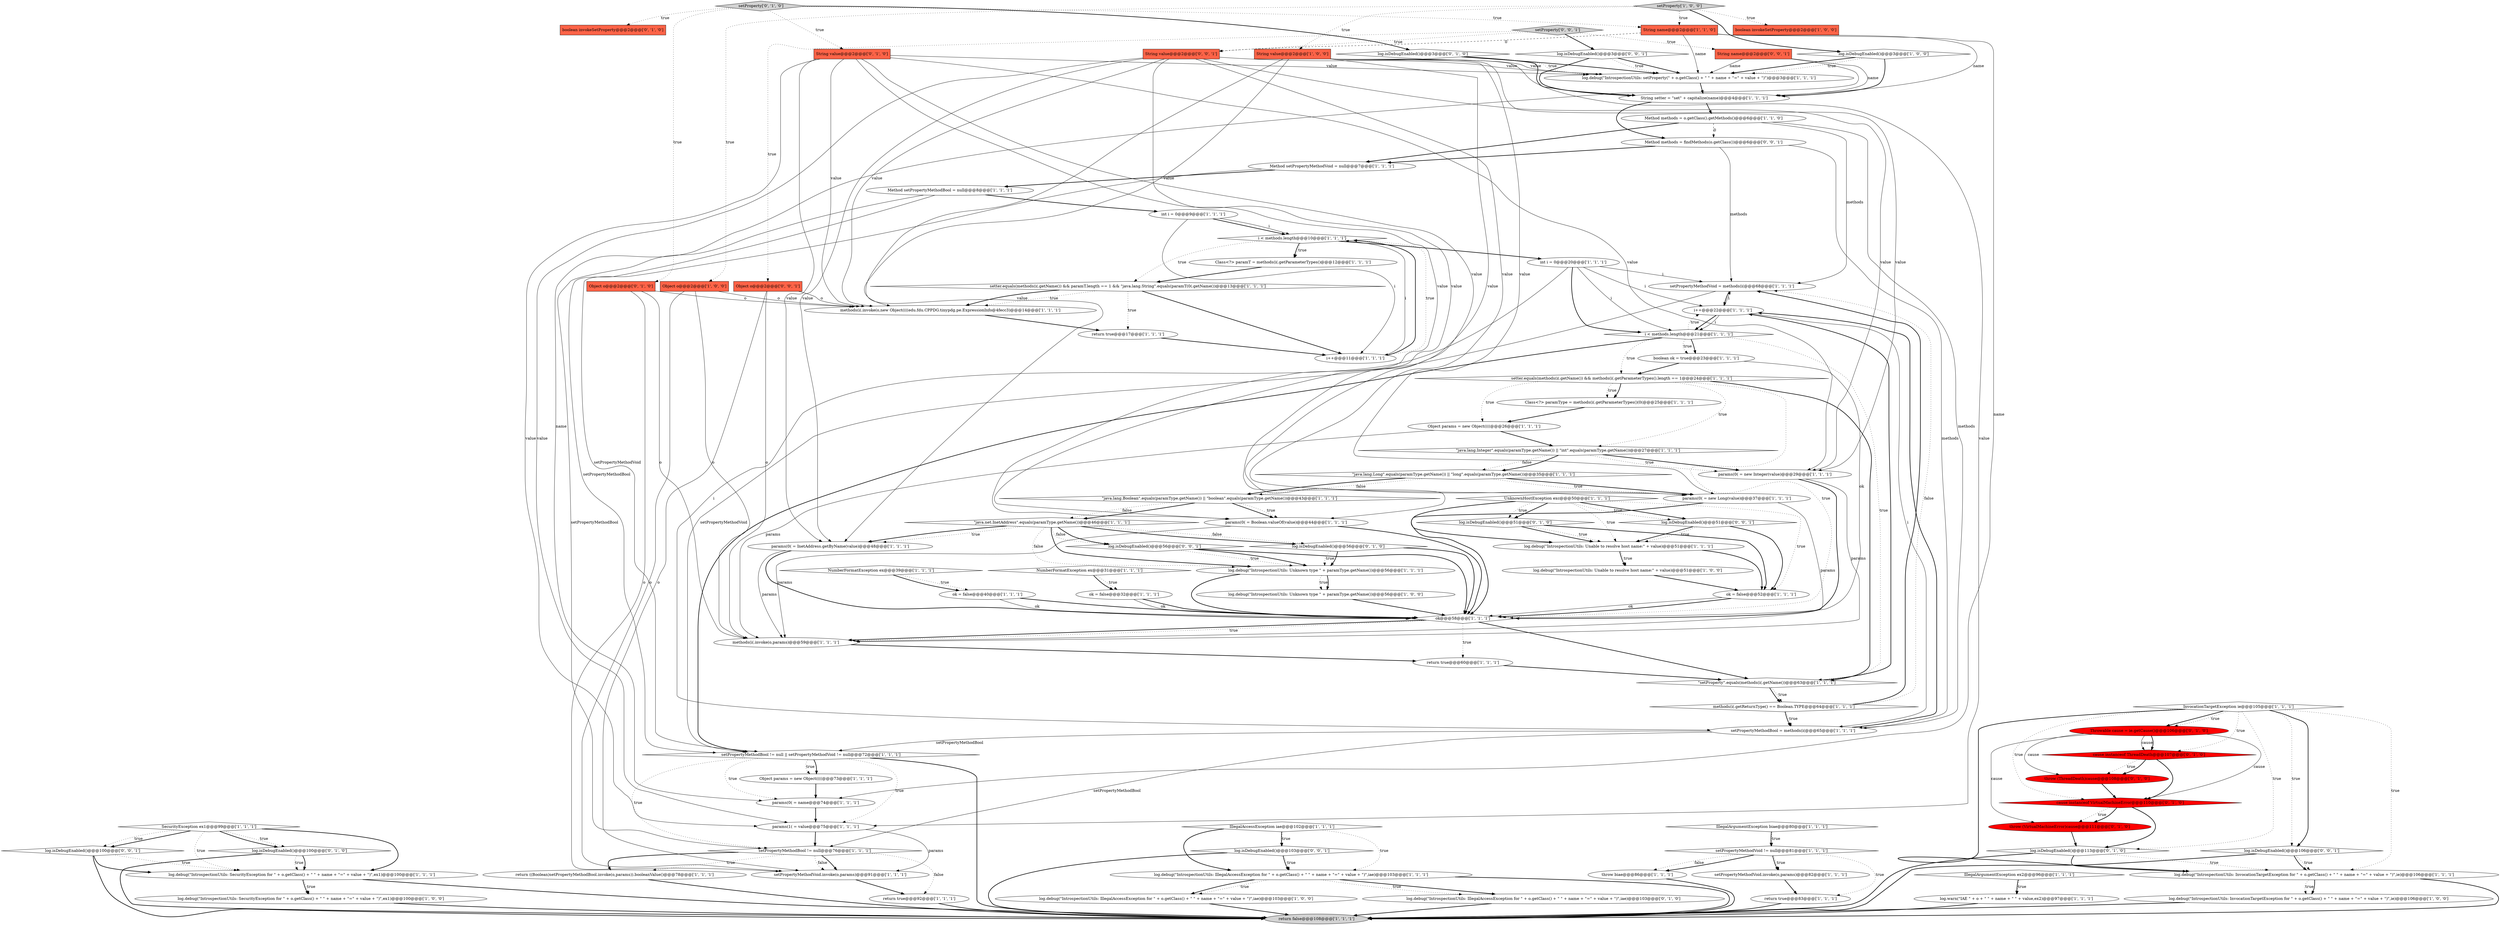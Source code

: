 digraph {
23 [style = filled, label = "Object params = new Object((((@@@73@@@['1', '1', '1']", fillcolor = white, shape = ellipse image = "AAA0AAABBB1BBB"];
50 [style = filled, label = "Class<?> paramType = methods(i(.getParameterTypes()(0(@@@25@@@['1', '1', '1']", fillcolor = white, shape = ellipse image = "AAA0AAABBB1BBB"];
84 [style = filled, label = "setProperty['0', '1', '0']", fillcolor = lightgray, shape = diamond image = "AAA0AAABBB2BBB"];
0 [style = filled, label = "Method setPropertyMethodBool = null@@@8@@@['1', '1', '1']", fillcolor = white, shape = ellipse image = "AAA0AAABBB1BBB"];
76 [style = filled, label = "cause instanceof ThreadDeath@@@107@@@['0', '1', '0']", fillcolor = red, shape = diamond image = "AAA1AAABBB2BBB"];
81 [style = filled, label = "log.isDebugEnabled()@@@56@@@['0', '1', '0']", fillcolor = white, shape = diamond image = "AAA0AAABBB2BBB"];
39 [style = filled, label = "setPropertyMethodBool != null || setPropertyMethodVoid != null@@@72@@@['1', '1', '1']", fillcolor = white, shape = diamond image = "AAA0AAABBB1BBB"];
72 [style = filled, label = "\"java.net.InetAddress\".equals(paramType.getName())@@@46@@@['1', '1', '1']", fillcolor = white, shape = diamond image = "AAA0AAABBB1BBB"];
93 [style = filled, label = "log.isDebugEnabled()@@@100@@@['0', '0', '1']", fillcolor = white, shape = diamond image = "AAA0AAABBB3BBB"];
14 [style = filled, label = "log.debug(\"IntrospectionUtils: SecurityException for \" + o.getClass() + \" \" + name + \"=\" + value + \")\",ex1)@@@100@@@['1', '0', '0']", fillcolor = white, shape = ellipse image = "AAA0AAABBB1BBB"];
16 [style = filled, label = "log.debug(\"IntrospectionUtils: SecurityException for \" + o.getClass() + \" \" + name + \"=\" + value + \")\",ex1)@@@100@@@['1', '1', '1']", fillcolor = white, shape = ellipse image = "AAA0AAABBB1BBB"];
43 [style = filled, label = "ok = false@@@52@@@['1', '1', '1']", fillcolor = white, shape = ellipse image = "AAA0AAABBB1BBB"];
15 [style = filled, label = "SecurityException ex1@@@99@@@['1', '1', '1']", fillcolor = white, shape = diamond image = "AAA0AAABBB1BBB"];
61 [style = filled, label = "log.debug(\"IntrospectionUtils: setProperty(\" + o.getClass() + \" \" + name + \"=\" + value + \")\")@@@3@@@['1', '1', '1']", fillcolor = white, shape = ellipse image = "AAA0AAABBB1BBB"];
55 [style = filled, label = "log.isDebugEnabled()@@@3@@@['1', '0', '0']", fillcolor = white, shape = diamond image = "AAA0AAABBB1BBB"];
94 [style = filled, label = "log.isDebugEnabled()@@@3@@@['0', '0', '1']", fillcolor = white, shape = diamond image = "AAA0AAABBB3BBB"];
9 [style = filled, label = "setPropertyMethodVoid = methods(i(@@@68@@@['1', '1', '1']", fillcolor = white, shape = ellipse image = "AAA0AAABBB1BBB"];
12 [style = filled, label = "log.debug(\"IntrospectionUtils: InvocationTargetException for \" + o.getClass() + \" \" + name + \"=\" + value + \")\",ie)@@@106@@@['1', '0', '0']", fillcolor = white, shape = ellipse image = "AAA0AAABBB1BBB"];
4 [style = filled, label = "log.debug(\"IntrospectionUtils: IllegalAccessException for \" + o.getClass() + \" \" + name + \"=\" + value + \")\",iae)@@@103@@@['1', '0', '0']", fillcolor = white, shape = ellipse image = "AAA0AAABBB1BBB"];
85 [style = filled, label = "cause instanceof VirtualMachineError@@@110@@@['0', '1', '0']", fillcolor = red, shape = diamond image = "AAA1AAABBB2BBB"];
59 [style = filled, label = "NumberFormatException ex@@@39@@@['1', '1', '1']", fillcolor = white, shape = diamond image = "AAA0AAABBB1BBB"];
19 [style = filled, label = "UnknownHostException exc@@@50@@@['1', '1', '1']", fillcolor = white, shape = diamond image = "AAA0AAABBB1BBB"];
79 [style = filled, label = "Object o@@@2@@@['0', '1', '0']", fillcolor = tomato, shape = box image = "AAA0AAABBB2BBB"];
1 [style = filled, label = "setProperty['1', '0', '0']", fillcolor = lightgray, shape = diamond image = "AAA0AAABBB1BBB"];
37 [style = filled, label = "IllegalAccessException iae@@@102@@@['1', '1', '1']", fillcolor = white, shape = diamond image = "AAA0AAABBB1BBB"];
17 [style = filled, label = "Object o@@@2@@@['1', '0', '0']", fillcolor = tomato, shape = box image = "AAA0AAABBB1BBB"];
57 [style = filled, label = "\"java.lang.Boolean\".equals(paramType.getName()) || \"boolean\".equals(paramType.getName())@@@43@@@['1', '1', '1']", fillcolor = white, shape = diamond image = "AAA0AAABBB1BBB"];
6 [style = filled, label = "params(1( = value@@@75@@@['1', '1', '1']", fillcolor = white, shape = ellipse image = "AAA0AAABBB1BBB"];
92 [style = filled, label = "log.isDebugEnabled()@@@106@@@['0', '0', '1']", fillcolor = white, shape = diamond image = "AAA0AAABBB3BBB"];
65 [style = filled, label = "IllegalArgumentException biae@@@80@@@['1', '1', '1']", fillcolor = white, shape = diamond image = "AAA0AAABBB1BBB"];
8 [style = filled, label = "log.debug(\"IntrospectionUtils: IllegalAccessException for \" + o.getClass() + \" \" + name + \"=\" + value + \")\",iae)@@@103@@@['1', '1', '1']", fillcolor = white, shape = ellipse image = "AAA0AAABBB1BBB"];
90 [style = filled, label = "log.isDebugEnabled()@@@103@@@['0', '0', '1']", fillcolor = white, shape = diamond image = "AAA0AAABBB3BBB"];
47 [style = filled, label = "Method setPropertyMethodVoid = null@@@7@@@['1', '1', '1']", fillcolor = white, shape = ellipse image = "AAA0AAABBB1BBB"];
33 [style = filled, label = "return true@@@83@@@['1', '1', '1']", fillcolor = white, shape = ellipse image = "AAA0AAABBB1BBB"];
91 [style = filled, label = "String name@@@2@@@['0', '0', '1']", fillcolor = tomato, shape = box image = "AAA0AAABBB3BBB"];
51 [style = filled, label = "setPropertyMethodVoid.invoke(o,params)@@@91@@@['1', '1', '1']", fillcolor = white, shape = ellipse image = "AAA0AAABBB1BBB"];
71 [style = filled, label = "String name@@@2@@@['1', '1', '0']", fillcolor = tomato, shape = box image = "AAA0AAABBB1BBB"];
82 [style = filled, label = "log.debug(\"IntrospectionUtils: IllegalAccessException for \" + o.getClass() + \" \" + name + \"=\" + value + \")\",iae)@@@103@@@['0', '1', '0']", fillcolor = white, shape = ellipse image = "AAA0AAABBB2BBB"];
27 [style = filled, label = "Method methods = o.getClass().getMethods()@@@6@@@['1', '1', '0']", fillcolor = white, shape = ellipse image = "AAA0AAABBB1BBB"];
87 [style = filled, label = "Throwable cause = ie.getCause()@@@106@@@['0', '1', '0']", fillcolor = red, shape = ellipse image = "AAA1AAABBB2BBB"];
70 [style = filled, label = "i < methods.length@@@10@@@['1', '1', '1']", fillcolor = white, shape = diamond image = "AAA0AAABBB1BBB"];
89 [style = filled, label = "throw (VirtualMachineError)cause@@@111@@@['0', '1', '0']", fillcolor = red, shape = ellipse image = "AAA1AAABBB2BBB"];
40 [style = filled, label = "log.debug(\"IntrospectionUtils: Unknown type \" + paramType.getName())@@@56@@@['1', '1', '1']", fillcolor = white, shape = ellipse image = "AAA0AAABBB1BBB"];
53 [style = filled, label = "IllegalArgumentException ex2@@@96@@@['1', '1', '1']", fillcolor = white, shape = diamond image = "AAA0AAABBB1BBB"];
99 [style = filled, label = "String value@@@2@@@['0', '0', '1']", fillcolor = tomato, shape = box image = "AAA0AAABBB3BBB"];
26 [style = filled, label = "NumberFormatException ex@@@31@@@['1', '1', '1']", fillcolor = white, shape = diamond image = "AAA0AAABBB1BBB"];
78 [style = filled, label = "log.isDebugEnabled()@@@113@@@['0', '1', '0']", fillcolor = white, shape = diamond image = "AAA0AAABBB2BBB"];
58 [style = filled, label = "return true@@@17@@@['1', '1', '1']", fillcolor = white, shape = ellipse image = "AAA0AAABBB1BBB"];
80 [style = filled, label = "log.isDebugEnabled()@@@3@@@['0', '1', '0']", fillcolor = white, shape = diamond image = "AAA0AAABBB2BBB"];
31 [style = filled, label = "log.debug(\"IntrospectionUtils: Unknown type \" + paramType.getName())@@@56@@@['1', '0', '0']", fillcolor = white, shape = ellipse image = "AAA0AAABBB1BBB"];
96 [style = filled, label = "log.isDebugEnabled()@@@51@@@['0', '0', '1']", fillcolor = white, shape = diamond image = "AAA0AAABBB3BBB"];
68 [style = filled, label = "log.debug(\"IntrospectionUtils: Unable to resolve host name:\" + value)@@@51@@@['1', '1', '1']", fillcolor = white, shape = ellipse image = "AAA0AAABBB1BBB"];
56 [style = filled, label = "boolean invokeSetProperty@@@2@@@['1', '0', '0']", fillcolor = tomato, shape = box image = "AAA0AAABBB1BBB"];
34 [style = filled, label = "boolean ok = true@@@23@@@['1', '1', '1']", fillcolor = white, shape = ellipse image = "AAA0AAABBB1BBB"];
69 [style = filled, label = "methods(i(.getReturnType() == Boolean.TYPE@@@64@@@['1', '1', '1']", fillcolor = white, shape = diamond image = "AAA0AAABBB1BBB"];
95 [style = filled, label = "Method methods = findMethods(o.getClass())@@@6@@@['0', '0', '1']", fillcolor = white, shape = ellipse image = "AAA0AAABBB3BBB"];
20 [style = filled, label = "int i = 0@@@9@@@['1', '1', '1']", fillcolor = white, shape = ellipse image = "AAA0AAABBB1BBB"];
60 [style = filled, label = "String setter = \"set\" + capitalize(name)@@@4@@@['1', '1', '1']", fillcolor = white, shape = ellipse image = "AAA0AAABBB1BBB"];
41 [style = filled, label = "setPropertyMethodVoid != null@@@81@@@['1', '1', '1']", fillcolor = white, shape = diamond image = "AAA0AAABBB1BBB"];
86 [style = filled, label = "String value@@@2@@@['0', '1', '0']", fillcolor = tomato, shape = box image = "AAA0AAABBB2BBB"];
18 [style = filled, label = "InvocationTargetException ie@@@105@@@['1', '1', '1']", fillcolor = white, shape = diamond image = "AAA0AAABBB1BBB"];
30 [style = filled, label = "i < methods.length@@@21@@@['1', '1', '1']", fillcolor = white, shape = diamond image = "AAA0AAABBB1BBB"];
98 [style = filled, label = "Object o@@@2@@@['0', '0', '1']", fillcolor = tomato, shape = box image = "AAA0AAABBB3BBB"];
77 [style = filled, label = "log.isDebugEnabled()@@@100@@@['0', '1', '0']", fillcolor = white, shape = diamond image = "AAA0AAABBB2BBB"];
28 [style = filled, label = "methods(i(.invoke(o,params)@@@59@@@['1', '1', '1']", fillcolor = white, shape = ellipse image = "AAA0AAABBB1BBB"];
2 [style = filled, label = "params(0( = new Long(value)@@@37@@@['1', '1', '1']", fillcolor = white, shape = ellipse image = "AAA0AAABBB1BBB"];
11 [style = filled, label = "\"java.lang.Integer\".equals(paramType.getName()) || \"int\".equals(paramType.getName())@@@27@@@['1', '1', '1']", fillcolor = white, shape = diamond image = "AAA0AAABBB1BBB"];
25 [style = filled, label = "setPropertyMethodVoid.invoke(o,params)@@@82@@@['1', '1', '1']", fillcolor = white, shape = ellipse image = "AAA0AAABBB1BBB"];
24 [style = filled, label = "\"java.lang.Long\".equals(paramType.getName()) || \"long\".equals(paramType.getName())@@@35@@@['1', '1', '1']", fillcolor = white, shape = diamond image = "AAA0AAABBB1BBB"];
100 [style = filled, label = "setProperty['0', '0', '1']", fillcolor = lightgray, shape = diamond image = "AAA0AAABBB3BBB"];
64 [style = filled, label = "return ((Boolean)setPropertyMethodBool.invoke(o,params)).booleanValue()@@@78@@@['1', '1', '1']", fillcolor = white, shape = ellipse image = "AAA0AAABBB1BBB"];
48 [style = filled, label = "setPropertyMethodBool = methods(i(@@@65@@@['1', '1', '1']", fillcolor = white, shape = ellipse image = "AAA0AAABBB1BBB"];
36 [style = filled, label = "\"setProperty\".equals(methods(i(.getName())@@@63@@@['1', '1', '1']", fillcolor = white, shape = diamond image = "AAA0AAABBB1BBB"];
66 [style = filled, label = "log.debug(\"IntrospectionUtils: InvocationTargetException for \" + o.getClass() + \" \" + name + \"=\" + value + \")\",ie)@@@106@@@['1', '1', '1']", fillcolor = white, shape = ellipse image = "AAA0AAABBB1BBB"];
54 [style = filled, label = "methods(i(.invoke(o,new Object((((edu.fdu.CPPDG.tinypdg.pe.ExpressionInfo@4fecc3)@@@14@@@['1', '1', '1']", fillcolor = white, shape = ellipse image = "AAA0AAABBB1BBB"];
29 [style = filled, label = "params(0( = InetAddress.getByName(value)@@@48@@@['1', '1', '1']", fillcolor = white, shape = ellipse image = "AAA0AAABBB1BBB"];
45 [style = filled, label = "Class<?> paramT = methods(i(.getParameterTypes()@@@12@@@['1', '1', '1']", fillcolor = white, shape = ellipse image = "AAA0AAABBB1BBB"];
74 [style = filled, label = "return true@@@92@@@['1', '1', '1']", fillcolor = white, shape = ellipse image = "AAA0AAABBB1BBB"];
32 [style = filled, label = "return true@@@60@@@['1', '1', '1']", fillcolor = white, shape = ellipse image = "AAA0AAABBB1BBB"];
49 [style = filled, label = "i++@@@22@@@['1', '1', '1']", fillcolor = white, shape = ellipse image = "AAA0AAABBB1BBB"];
44 [style = filled, label = "setter.equals(methods(i(.getName()) && methods(i(.getParameterTypes().length == 1@@@24@@@['1', '1', '1']", fillcolor = white, shape = diamond image = "AAA0AAABBB1BBB"];
62 [style = filled, label = "params(0( = Boolean.valueOf(value)@@@44@@@['1', '1', '1']", fillcolor = white, shape = ellipse image = "AAA0AAABBB1BBB"];
10 [style = filled, label = "i++@@@11@@@['1', '1', '1']", fillcolor = white, shape = ellipse image = "AAA0AAABBB1BBB"];
35 [style = filled, label = "params(0( = new Integer(value)@@@29@@@['1', '1', '1']", fillcolor = white, shape = ellipse image = "AAA0AAABBB1BBB"];
75 [style = filled, label = "boolean invokeSetProperty@@@2@@@['0', '1', '0']", fillcolor = tomato, shape = box image = "AAA0AAABBB2BBB"];
83 [style = filled, label = "throw (ThreadDeath)cause@@@108@@@['0', '1', '0']", fillcolor = red, shape = ellipse image = "AAA1AAABBB2BBB"];
67 [style = filled, label = "return false@@@108@@@['1', '1', '1']", fillcolor = lightgray, shape = ellipse image = "AAA0AAABBB1BBB"];
22 [style = filled, label = "int i = 0@@@20@@@['1', '1', '1']", fillcolor = white, shape = ellipse image = "AAA0AAABBB1BBB"];
63 [style = filled, label = "log.warn(\"IAE \" + o + \" \" + name + \" \" + value,ex2)@@@97@@@['1', '1', '1']", fillcolor = white, shape = ellipse image = "AAA0AAABBB1BBB"];
46 [style = filled, label = "params(0( = name@@@74@@@['1', '1', '1']", fillcolor = white, shape = ellipse image = "AAA0AAABBB1BBB"];
38 [style = filled, label = "ok = false@@@40@@@['1', '1', '1']", fillcolor = white, shape = ellipse image = "AAA0AAABBB1BBB"];
97 [style = filled, label = "log.isDebugEnabled()@@@56@@@['0', '0', '1']", fillcolor = white, shape = diamond image = "AAA0AAABBB3BBB"];
88 [style = filled, label = "log.isDebugEnabled()@@@51@@@['0', '1', '0']", fillcolor = white, shape = diamond image = "AAA0AAABBB2BBB"];
5 [style = filled, label = "String value@@@2@@@['1', '0', '0']", fillcolor = tomato, shape = box image = "AAA0AAABBB1BBB"];
3 [style = filled, label = "Object params = new Object((((@@@26@@@['1', '1', '1']", fillcolor = white, shape = ellipse image = "AAA0AAABBB1BBB"];
52 [style = filled, label = "log.debug(\"IntrospectionUtils: Unable to resolve host name:\" + value)@@@51@@@['1', '0', '0']", fillcolor = white, shape = ellipse image = "AAA0AAABBB1BBB"];
73 [style = filled, label = "throw biae@@@86@@@['1', '1', '1']", fillcolor = white, shape = ellipse image = "AAA0AAABBB1BBB"];
7 [style = filled, label = "ok@@@58@@@['1', '1', '1']", fillcolor = white, shape = diamond image = "AAA0AAABBB1BBB"];
21 [style = filled, label = "setter.equals(methods(i(.getName()) && paramT.length == 1 && \"java.lang.String\".equals(paramT(0(.getName())@@@13@@@['1', '1', '1']", fillcolor = white, shape = diamond image = "AAA0AAABBB1BBB"];
13 [style = filled, label = "ok = false@@@32@@@['1', '1', '1']", fillcolor = white, shape = ellipse image = "AAA0AAABBB1BBB"];
42 [style = filled, label = "setPropertyMethodBool != null@@@76@@@['1', '1', '1']", fillcolor = white, shape = diamond image = "AAA0AAABBB1BBB"];
21->10 [style = bold, label=""];
30->44 [style = dotted, label="true"];
15->93 [style = bold, label=""];
10->70 [style = solid, label="i"];
72->29 [style = dotted, label="true"];
51->74 [style = bold, label=""];
79->54 [style = solid, label="o"];
1->55 [style = bold, label=""];
24->57 [style = dotted, label="false"];
18->92 [style = dotted, label="true"];
79->28 [style = solid, label="o"];
72->81 [style = dotted, label="false"];
57->62 [style = bold, label=""];
68->43 [style = bold, label=""];
25->33 [style = bold, label=""];
86->62 [style = solid, label="value"];
20->10 [style = solid, label="i"];
94->61 [style = bold, label=""];
71->99 [style = dashed, label="0"];
27->95 [style = dashed, label="0"];
27->48 [style = solid, label="methods"];
69->48 [style = dotted, label="true"];
5->62 [style = solid, label="value"];
20->70 [style = bold, label=""];
24->57 [style = bold, label=""];
22->48 [style = solid, label="i"];
21->54 [style = bold, label=""];
3->28 [style = solid, label="params"];
72->29 [style = bold, label=""];
40->31 [style = dotted, label="true"];
69->9 [style = bold, label=""];
66->12 [style = dotted, label="true"];
26->13 [style = dotted, label="true"];
86->2 [style = solid, label="value"];
39->42 [style = dotted, label="true"];
38->7 [style = solid, label="ok"];
91->60 [style = solid, label="name"];
11->24 [style = dotted, label="false"];
19->88 [style = bold, label=""];
8->4 [style = dotted, label="true"];
97->40 [style = dotted, label="true"];
22->30 [style = bold, label=""];
14->67 [style = bold, label=""];
22->30 [style = solid, label="i"];
22->9 [style = solid, label="i"];
37->90 [style = dotted, label="true"];
87->89 [style = solid, label="cause"];
74->67 [style = bold, label=""];
82->67 [style = bold, label=""];
42->74 [style = dotted, label="false"];
39->67 [style = bold, label=""];
38->7 [style = bold, label=""];
5->54 [style = solid, label="value"];
72->40 [style = dotted, label="false"];
62->7 [style = bold, label=""];
39->23 [style = bold, label=""];
87->76 [style = solid, label="cause"];
80->60 [style = bold, label=""];
39->46 [style = dotted, label="true"];
19->88 [style = dotted, label="true"];
90->67 [style = bold, label=""];
16->14 [style = bold, label=""];
85->89 [style = dotted, label="true"];
83->85 [style = bold, label=""];
29->28 [style = solid, label="params"];
70->45 [style = dotted, label="true"];
40->31 [style = bold, label=""];
41->33 [style = dotted, label="true"];
8->4 [style = bold, label=""];
4->67 [style = bold, label=""];
30->49 [style = dotted, label="true"];
47->0 [style = bold, label=""];
49->48 [style = solid, label="i"];
93->16 [style = bold, label=""];
44->3 [style = dotted, label="true"];
35->7 [style = bold, label=""];
16->67 [style = bold, label=""];
55->60 [style = bold, label=""];
21->58 [style = dotted, label="true"];
48->39 [style = solid, label="setPropertyMethodBool"];
93->16 [style = dotted, label="true"];
36->69 [style = bold, label=""];
71->60 [style = solid, label="name"];
48->49 [style = bold, label=""];
96->68 [style = bold, label=""];
98->51 [style = solid, label="o"];
73->67 [style = bold, label=""];
71->46 [style = solid, label="name"];
72->97 [style = bold, label=""];
97->7 [style = bold, label=""];
66->67 [style = bold, label=""];
46->6 [style = bold, label=""];
44->7 [style = dotted, label="true"];
3->11 [style = bold, label=""];
50->3 [style = bold, label=""];
44->50 [style = bold, label=""];
71->61 [style = solid, label="name"];
11->35 [style = dotted, label="true"];
17->51 [style = solid, label="o"];
30->34 [style = bold, label=""];
87->76 [style = bold, label=""];
15->16 [style = dotted, label="true"];
92->67 [style = bold, label=""];
78->66 [style = bold, label=""];
43->7 [style = solid, label="ok"];
86->29 [style = solid, label="value"];
81->40 [style = dotted, label="true"];
26->13 [style = bold, label=""];
44->11 [style = dotted, label="true"];
54->58 [style = bold, label=""];
19->96 [style = bold, label=""];
62->28 [style = solid, label="params"];
90->8 [style = dotted, label="true"];
92->66 [style = dotted, label="true"];
18->92 [style = bold, label=""];
65->41 [style = dotted, label="true"];
37->8 [style = dotted, label="true"];
5->2 [style = solid, label="value"];
44->50 [style = dotted, label="true"];
21->54 [style = dotted, label="true"];
41->73 [style = dotted, label="false"];
36->49 [style = bold, label=""];
8->67 [style = bold, label=""];
19->96 [style = dotted, label="true"];
16->14 [style = dotted, label="true"];
89->78 [style = bold, label=""];
99->61 [style = solid, label="value"];
70->22 [style = bold, label=""];
27->9 [style = solid, label="methods"];
69->9 [style = dotted, label="false"];
0->20 [style = bold, label=""];
45->21 [style = bold, label=""];
70->21 [style = dotted, label="true"];
32->36 [style = bold, label=""];
15->93 [style = dotted, label="true"];
37->90 [style = bold, label=""];
94->61 [style = dotted, label="true"];
0->39 [style = solid, label="setPropertyMethodBool"];
47->39 [style = solid, label="setPropertyMethodVoid"];
57->72 [style = dotted, label="false"];
27->47 [style = bold, label=""];
87->85 [style = solid, label="cause"];
19->68 [style = dotted, label="true"];
68->52 [style = dotted, label="true"];
7->32 [style = dotted, label="true"];
88->68 [style = bold, label=""];
99->29 [style = solid, label="value"];
86->61 [style = solid, label="value"];
41->73 [style = bold, label=""];
49->9 [style = solid, label="i"];
18->66 [style = bold, label=""];
68->52 [style = bold, label=""];
99->2 [style = solid, label="value"];
88->43 [style = bold, label=""];
1->17 [style = dotted, label="true"];
53->63 [style = bold, label=""];
98->28 [style = solid, label="o"];
20->70 [style = solid, label="i"];
41->25 [style = dotted, label="true"];
99->35 [style = solid, label="value"];
65->41 [style = bold, label=""];
6->42 [style = bold, label=""];
55->61 [style = dotted, label="true"];
84->80 [style = bold, label=""];
1->71 [style = dotted, label="true"];
19->68 [style = bold, label=""];
33->67 [style = bold, label=""];
18->85 [style = dotted, label="true"];
97->40 [style = bold, label=""];
22->49 [style = solid, label="i"];
72->40 [style = bold, label=""];
100->99 [style = dotted, label="true"];
11->24 [style = bold, label=""];
86->6 [style = solid, label="value"];
95->9 [style = solid, label="methods"];
70->10 [style = dotted, label="true"];
30->34 [style = dotted, label="true"];
31->7 [style = bold, label=""];
30->36 [style = dotted, label="true"];
53->63 [style = dotted, label="true"];
42->51 [style = bold, label=""];
55->61 [style = bold, label=""];
28->32 [style = bold, label=""];
85->78 [style = bold, label=""];
84->75 [style = dotted, label="true"];
17->54 [style = solid, label="o"];
6->51 [style = solid, label="params"];
43->7 [style = bold, label=""];
39->23 [style = dotted, label="true"];
98->54 [style = solid, label="o"];
84->86 [style = dotted, label="true"];
52->43 [style = bold, label=""];
66->12 [style = bold, label=""];
8->82 [style = bold, label=""];
13->7 [style = solid, label="ok"];
90->8 [style = bold, label=""];
100->94 [style = bold, label=""];
59->38 [style = dotted, label="true"];
76->83 [style = dotted, label="true"];
7->28 [style = bold, label=""];
72->81 [style = bold, label=""];
49->30 [style = bold, label=""];
58->10 [style = bold, label=""];
15->77 [style = bold, label=""];
76->85 [style = bold, label=""];
96->68 [style = dotted, label="true"];
2->28 [style = solid, label="params"];
63->67 [style = bold, label=""];
19->43 [style = dotted, label="true"];
34->44 [style = bold, label=""];
36->69 [style = dotted, label="true"];
49->30 [style = solid, label="i"];
88->68 [style = dotted, label="true"];
77->16 [style = bold, label=""];
99->54 [style = solid, label="value"];
92->66 [style = bold, label=""];
100->98 [style = dotted, label="true"];
77->67 [style = bold, label=""];
64->67 [style = bold, label=""];
86->35 [style = solid, label="value"];
35->28 [style = solid, label="params"];
42->64 [style = bold, label=""];
72->97 [style = dotted, label="false"];
9->49 [style = bold, label=""];
37->8 [style = bold, label=""];
7->28 [style = dotted, label="true"];
86->54 [style = solid, label="value"];
0->42 [style = solid, label="setPropertyMethodBool"];
60->27 [style = bold, label=""];
1->56 [style = dotted, label="true"];
70->45 [style = bold, label=""];
7->36 [style = bold, label=""];
18->87 [style = bold, label=""];
99->6 [style = solid, label="value"];
57->62 [style = dotted, label="true"];
48->42 [style = solid, label="setPropertyMethodBool"];
39->6 [style = dotted, label="true"];
95->48 [style = solid, label="methods"];
42->64 [style = dotted, label="true"];
61->60 [style = bold, label=""];
44->36 [style = bold, label=""];
24->2 [style = bold, label=""];
69->48 [style = bold, label=""];
93->67 [style = bold, label=""];
80->61 [style = bold, label=""];
99->62 [style = solid, label="value"];
23->46 [style = bold, label=""];
59->38 [style = bold, label=""];
5->6 [style = solid, label="value"];
12->67 [style = bold, label=""];
80->61 [style = dotted, label="true"];
100->91 [style = dotted, label="true"];
34->7 [style = solid, label="ok"];
91->46 [style = solid, label="name"];
5->35 [style = solid, label="value"];
18->87 [style = dotted, label="true"];
57->72 [style = bold, label=""];
15->16 [style = bold, label=""];
96->43 [style = bold, label=""];
11->35 [style = bold, label=""];
84->71 [style = dotted, label="true"];
9->39 [style = solid, label="setPropertyMethodVoid"];
79->51 [style = solid, label="o"];
60->95 [style = bold, label=""];
17->28 [style = solid, label="o"];
18->78 [style = dotted, label="true"];
76->83 [style = bold, label=""];
40->7 [style = bold, label=""];
81->7 [style = bold, label=""];
42->51 [style = dotted, label="false"];
85->89 [style = bold, label=""];
8->82 [style = dotted, label="true"];
13->7 [style = bold, label=""];
5->29 [style = solid, label="value"];
84->79 [style = dotted, label="true"];
78->67 [style = bold, label=""];
15->77 [style = dotted, label="true"];
81->40 [style = bold, label=""];
30->39 [style = bold, label=""];
29->7 [style = bold, label=""];
95->47 [style = bold, label=""];
91->61 [style = solid, label="name"];
18->66 [style = dotted, label="true"];
24->2 [style = dotted, label="true"];
77->16 [style = dotted, label="true"];
2->7 [style = bold, label=""];
87->83 [style = solid, label="cause"];
10->70 [style = bold, label=""];
41->25 [style = bold, label=""];
78->66 [style = dotted, label="true"];
1->5 [style = dotted, label="true"];
94->60 [style = bold, label=""];
5->61 [style = solid, label="value"];
18->76 [style = dotted, label="true"];
}
